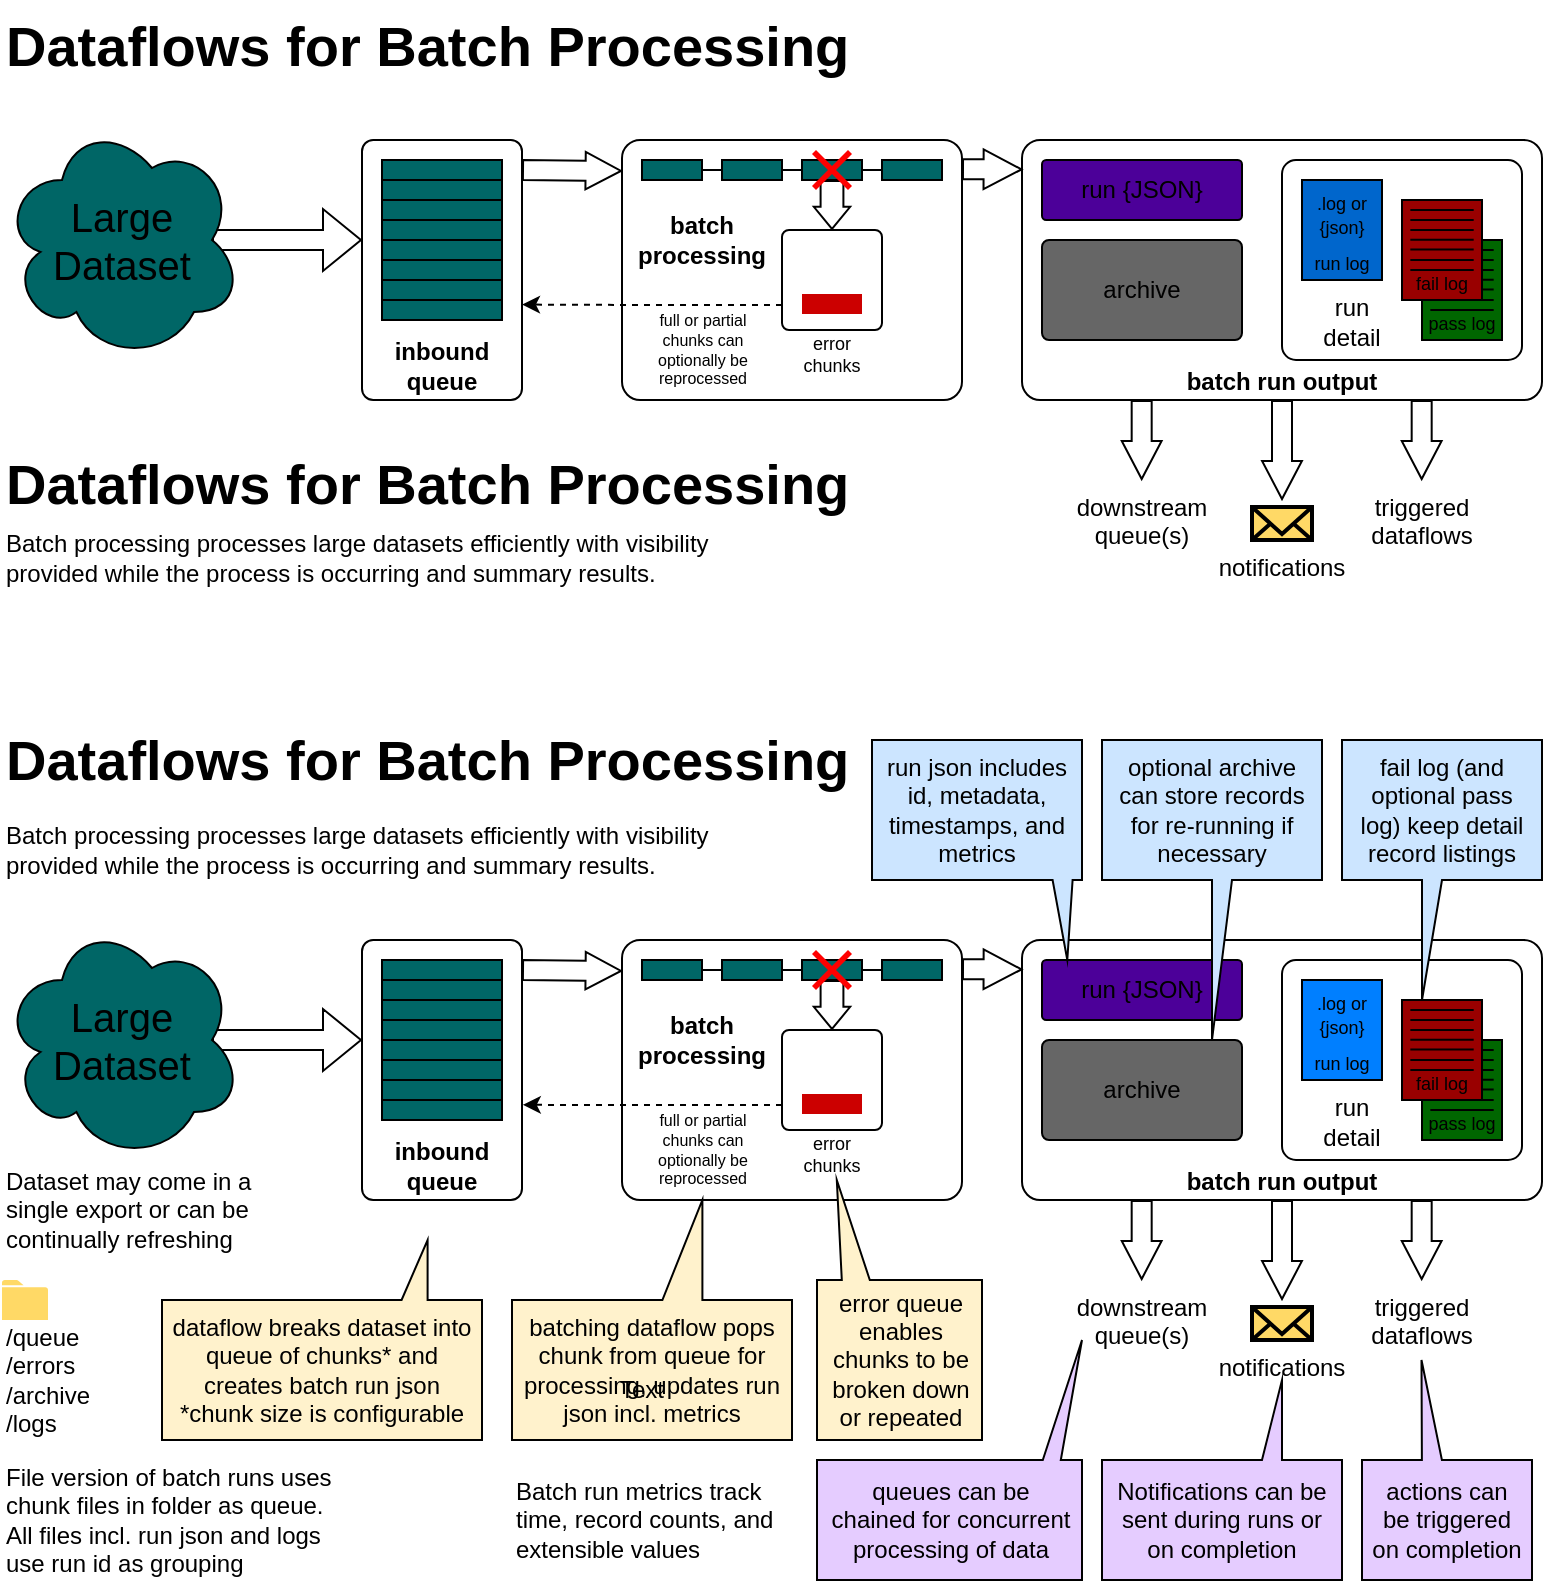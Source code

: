 <mxfile version="22.1.16" type="device">
  <diagram name="Page-1" id="2glrs9P5MShPJPgAtSDq">
    <mxGraphModel dx="1129" dy="825" grid="1" gridSize="10" guides="1" tooltips="1" connect="1" arrows="1" fold="1" page="1" pageScale="1" pageWidth="850" pageHeight="1100" math="0" shadow="0">
      <root>
        <mxCell id="0" />
        <mxCell id="1" parent="0" />
        <mxCell id="bw8B81kXwK8rEsBBZi9m-109" value="" style="group" vertex="1" connectable="0" parent="1">
          <mxGeometry x="40" y="100" width="770" height="233.5" as="geometry" />
        </mxCell>
        <mxCell id="bw8B81kXwK8rEsBBZi9m-92" value="&lt;b&gt;batch&lt;br&gt;processing&lt;/b&gt;" style="rounded=1;whiteSpace=wrap;html=1;arcSize=7;verticalAlign=middle;align=center;spacingLeft=0;spacingRight=90;spacingBottom=30;" vertex="1" parent="bw8B81kXwK8rEsBBZi9m-109">
          <mxGeometry x="310" y="10" width="170" height="130" as="geometry" />
        </mxCell>
        <mxCell id="bw8B81kXwK8rEsBBZi9m-90" value="&lt;b&gt;batch run output&lt;/b&gt;" style="rounded=1;whiteSpace=wrap;html=1;arcSize=7;verticalAlign=bottom;" vertex="1" parent="bw8B81kXwK8rEsBBZi9m-109">
          <mxGeometry x="510" y="10" width="260" height="130" as="geometry" />
        </mxCell>
        <mxCell id="bw8B81kXwK8rEsBBZi9m-4" value="" style="shape=flexArrow;endArrow=classic;html=1;rounded=0;exitX=0.875;exitY=0.5;exitDx=0;exitDy=0;exitPerimeter=0;" edge="1" parent="bw8B81kXwK8rEsBBZi9m-109" source="bw8B81kXwK8rEsBBZi9m-2">
          <mxGeometry width="50" height="50" relative="1" as="geometry">
            <mxPoint x="360" y="310" as="sourcePoint" />
            <mxPoint x="180" y="60" as="targetPoint" />
          </mxGeometry>
        </mxCell>
        <mxCell id="bw8B81kXwK8rEsBBZi9m-5" value="inbound queue" style="rounded=1;whiteSpace=wrap;html=1;arcSize=7;verticalAlign=bottom;fontStyle=1" vertex="1" parent="bw8B81kXwK8rEsBBZi9m-109">
          <mxGeometry x="180" y="10" width="80" height="130" as="geometry" />
        </mxCell>
        <mxCell id="bw8B81kXwK8rEsBBZi9m-2" value="Large&lt;br style=&quot;font-size: 20px;&quot;&gt;Dataset" style="ellipse;shape=cloud;whiteSpace=wrap;html=1;fontSize=20;fillColor=#006666;" vertex="1" parent="bw8B81kXwK8rEsBBZi9m-109">
          <mxGeometry width="120" height="120" as="geometry" />
        </mxCell>
        <mxCell id="bw8B81kXwK8rEsBBZi9m-7" value="" style="rounded=0;whiteSpace=wrap;html=1;fillColor=#006666;" vertex="1" parent="bw8B81kXwK8rEsBBZi9m-109">
          <mxGeometry x="190" y="20" width="60" height="10" as="geometry" />
        </mxCell>
        <mxCell id="bw8B81kXwK8rEsBBZi9m-8" value="" style="rounded=0;whiteSpace=wrap;html=1;fillColor=#006666;" vertex="1" parent="bw8B81kXwK8rEsBBZi9m-109">
          <mxGeometry x="190" y="30" width="60" height="10" as="geometry" />
        </mxCell>
        <mxCell id="bw8B81kXwK8rEsBBZi9m-9" value="" style="rounded=0;whiteSpace=wrap;html=1;fillColor=#006666;" vertex="1" parent="bw8B81kXwK8rEsBBZi9m-109">
          <mxGeometry x="190" y="40" width="60" height="10" as="geometry" />
        </mxCell>
        <mxCell id="bw8B81kXwK8rEsBBZi9m-10" value="" style="rounded=0;whiteSpace=wrap;html=1;fillColor=#006666;" vertex="1" parent="bw8B81kXwK8rEsBBZi9m-109">
          <mxGeometry x="190" y="50" width="60" height="10" as="geometry" />
        </mxCell>
        <mxCell id="bw8B81kXwK8rEsBBZi9m-11" value="" style="rounded=0;whiteSpace=wrap;html=1;fillColor=#006666;" vertex="1" parent="bw8B81kXwK8rEsBBZi9m-109">
          <mxGeometry x="190" y="60" width="60" height="10" as="geometry" />
        </mxCell>
        <mxCell id="bw8B81kXwK8rEsBBZi9m-12" value="" style="rounded=0;whiteSpace=wrap;html=1;fillColor=#006666;" vertex="1" parent="bw8B81kXwK8rEsBBZi9m-109">
          <mxGeometry x="190" y="70" width="60" height="10" as="geometry" />
        </mxCell>
        <mxCell id="bw8B81kXwK8rEsBBZi9m-13" value="" style="rounded=0;whiteSpace=wrap;html=1;fillColor=#006666;" vertex="1" parent="bw8B81kXwK8rEsBBZi9m-109">
          <mxGeometry x="190" y="80" width="60" height="10" as="geometry" />
        </mxCell>
        <mxCell id="bw8B81kXwK8rEsBBZi9m-14" value="" style="rounded=0;whiteSpace=wrap;html=1;fillColor=#006666;" vertex="1" parent="bw8B81kXwK8rEsBBZi9m-109">
          <mxGeometry x="190" y="90" width="60" height="10" as="geometry" />
        </mxCell>
        <mxCell id="bw8B81kXwK8rEsBBZi9m-16" value="" style="rounded=0;whiteSpace=wrap;html=1;fillColor=#006666;" vertex="1" parent="bw8B81kXwK8rEsBBZi9m-109">
          <mxGeometry x="320" y="20" width="30" height="10" as="geometry" />
        </mxCell>
        <mxCell id="bw8B81kXwK8rEsBBZi9m-20" value="" style="shape=flexArrow;endArrow=classic;html=1;rounded=0;exitX=0.875;exitY=0.5;exitDx=0;exitDy=0;exitPerimeter=0;endWidth=7.692;endSize=5.569;" edge="1" parent="bw8B81kXwK8rEsBBZi9m-109">
          <mxGeometry width="50" height="50" relative="1" as="geometry">
            <mxPoint x="260" y="25" as="sourcePoint" />
            <mxPoint x="310" y="25.5" as="targetPoint" />
          </mxGeometry>
        </mxCell>
        <mxCell id="bw8B81kXwK8rEsBBZi9m-23" value="" style="rounded=0;whiteSpace=wrap;html=1;fillColor=#006666;" vertex="1" parent="bw8B81kXwK8rEsBBZi9m-109">
          <mxGeometry x="360" y="20" width="30" height="10" as="geometry" />
        </mxCell>
        <mxCell id="bw8B81kXwK8rEsBBZi9m-24" value="" style="edgeStyle=orthogonalEdgeStyle;rounded=0;orthogonalLoop=1;jettySize=auto;html=1;endArrow=none;endFill=0;jumpSize=0;exitX=1;exitY=0.5;exitDx=0;exitDy=0;entryX=0;entryY=0.5;entryDx=0;entryDy=0;" edge="1" parent="bw8B81kXwK8rEsBBZi9m-109" source="bw8B81kXwK8rEsBBZi9m-16" target="bw8B81kXwK8rEsBBZi9m-23">
          <mxGeometry relative="1" as="geometry">
            <Array as="points">
              <mxPoint x="350" y="25" />
              <mxPoint x="350" y="25" />
            </Array>
          </mxGeometry>
        </mxCell>
        <mxCell id="bw8B81kXwK8rEsBBZi9m-25" value="" style="rounded=0;whiteSpace=wrap;html=1;fillColor=#006666;" vertex="1" parent="bw8B81kXwK8rEsBBZi9m-109">
          <mxGeometry x="400" y="20" width="30" height="10" as="geometry" />
        </mxCell>
        <mxCell id="bw8B81kXwK8rEsBBZi9m-26" value="" style="edgeStyle=orthogonalEdgeStyle;rounded=0;orthogonalLoop=1;jettySize=auto;html=1;endArrow=none;endFill=0;exitX=1;exitY=0.5;exitDx=0;exitDy=0;entryX=0;entryY=0.5;entryDx=0;entryDy=0;" edge="1" parent="bw8B81kXwK8rEsBBZi9m-109" source="bw8B81kXwK8rEsBBZi9m-23" target="bw8B81kXwK8rEsBBZi9m-25">
          <mxGeometry relative="1" as="geometry">
            <Array as="points" />
          </mxGeometry>
        </mxCell>
        <mxCell id="bw8B81kXwK8rEsBBZi9m-28" value="" style="rounded=0;whiteSpace=wrap;html=1;fillColor=#006666;" vertex="1" parent="bw8B81kXwK8rEsBBZi9m-109">
          <mxGeometry x="440" y="20" width="30" height="10" as="geometry" />
        </mxCell>
        <mxCell id="bw8B81kXwK8rEsBBZi9m-29" value="" style="edgeStyle=orthogonalEdgeStyle;rounded=0;orthogonalLoop=1;jettySize=auto;html=1;endArrow=none;endFill=0;" edge="1" parent="bw8B81kXwK8rEsBBZi9m-109" source="bw8B81kXwK8rEsBBZi9m-25" target="bw8B81kXwK8rEsBBZi9m-28">
          <mxGeometry relative="1" as="geometry">
            <Array as="points">
              <mxPoint x="410" y="30" />
              <mxPoint x="410" y="30" />
            </Array>
          </mxGeometry>
        </mxCell>
        <mxCell id="bw8B81kXwK8rEsBBZi9m-63" value="" style="edgeStyle=orthogonalEdgeStyle;rounded=0;orthogonalLoop=1;jettySize=auto;html=1;dashed=1;exitX=0;exitY=0.75;exitDx=0;exitDy=0;entryX=1;entryY=0.633;entryDx=0;entryDy=0;entryPerimeter=0;" edge="1" parent="bw8B81kXwK8rEsBBZi9m-109" source="bw8B81kXwK8rEsBBZi9m-31" target="bw8B81kXwK8rEsBBZi9m-5">
          <mxGeometry relative="1" as="geometry" />
        </mxCell>
        <mxCell id="bw8B81kXwK8rEsBBZi9m-32" value="" style="shape=flexArrow;endArrow=classic;html=1;rounded=0;exitX=0.5;exitY=1;exitDx=0;exitDy=0;entryX=0.5;entryY=0;entryDx=0;entryDy=0;width=11.411;endSize=3.36;endWidth=5.75;" edge="1" parent="bw8B81kXwK8rEsBBZi9m-109" target="bw8B81kXwK8rEsBBZi9m-31">
          <mxGeometry width="50" height="50" relative="1" as="geometry">
            <mxPoint x="415" y="30" as="sourcePoint" />
            <mxPoint x="360" y="25" as="targetPoint" />
          </mxGeometry>
        </mxCell>
        <mxCell id="bw8B81kXwK8rEsBBZi9m-30" value="" style="shape=mxgraph.mockup.markup.redX;fillColor=#ff0000;html=1;shadow=0;whiteSpace=wrap;strokeColor=none;" vertex="1" parent="bw8B81kXwK8rEsBBZi9m-109">
          <mxGeometry x="405" y="15" width="20" height="20" as="geometry" />
        </mxCell>
        <mxCell id="bw8B81kXwK8rEsBBZi9m-59" value="archive" style="rounded=1;whiteSpace=wrap;html=1;arcSize=7;fillColor=#666666;" vertex="1" parent="bw8B81kXwK8rEsBBZi9m-109">
          <mxGeometry x="520" y="60" width="100" height="50" as="geometry" />
        </mxCell>
        <mxCell id="bw8B81kXwK8rEsBBZi9m-60" value="run {JSON}" style="rounded=1;whiteSpace=wrap;html=1;arcSize=7;fillColor=#4C0099;" vertex="1" parent="bw8B81kXwK8rEsBBZi9m-109">
          <mxGeometry x="520" y="20" width="100" height="30" as="geometry" />
        </mxCell>
        <mxCell id="bw8B81kXwK8rEsBBZi9m-64" value="full or partial chunks can optionally be reprocessed" style="text;html=1;strokeColor=none;fillColor=none;align=center;verticalAlign=middle;whiteSpace=wrap;rounded=0;fontSize=8;spacingLeft=1;" vertex="1" parent="bw8B81kXwK8rEsBBZi9m-109">
          <mxGeometry x="320" y="90" width="60" height="50" as="geometry" />
        </mxCell>
        <mxCell id="bw8B81kXwK8rEsBBZi9m-66" value="downstream queue(s)" style="text;html=1;strokeColor=none;fillColor=none;align=center;verticalAlign=top;whiteSpace=wrap;rounded=0;" vertex="1" parent="bw8B81kXwK8rEsBBZi9m-109">
          <mxGeometry x="525" y="180" width="90" height="40" as="geometry" />
        </mxCell>
        <mxCell id="bw8B81kXwK8rEsBBZi9m-67" value="triggered dataflows" style="text;html=1;strokeColor=none;fillColor=none;align=center;verticalAlign=top;whiteSpace=wrap;rounded=0;" vertex="1" parent="bw8B81kXwK8rEsBBZi9m-109">
          <mxGeometry x="670" y="180" width="80" height="40" as="geometry" />
        </mxCell>
        <mxCell id="bw8B81kXwK8rEsBBZi9m-88" value="" style="group" vertex="1" connectable="0" parent="bw8B81kXwK8rEsBBZi9m-109">
          <mxGeometry x="640" y="20" width="120" height="100" as="geometry" />
        </mxCell>
        <mxCell id="bw8B81kXwK8rEsBBZi9m-70" value="" style="rounded=1;whiteSpace=wrap;html=1;arcSize=7;" vertex="1" parent="bw8B81kXwK8rEsBBZi9m-88">
          <mxGeometry width="120" height="100" as="geometry" />
        </mxCell>
        <mxCell id="bw8B81kXwK8rEsBBZi9m-58" value="" style="group;fontSize=10;" vertex="1" connectable="0" parent="bw8B81kXwK8rEsBBZi9m-88">
          <mxGeometry x="10" y="10" width="40" height="50" as="geometry" />
        </mxCell>
        <mxCell id="bw8B81kXwK8rEsBBZi9m-38" value="&lt;font style=&quot;font-size: 9px;&quot;&gt;run log&lt;/font&gt;" style="rounded=0;whiteSpace=wrap;html=1;verticalAlign=bottom;fontSize=10;fillColor=#0066CC;" vertex="1" parent="bw8B81kXwK8rEsBBZi9m-58">
          <mxGeometry width="40" height="50" as="geometry" />
        </mxCell>
        <mxCell id="bw8B81kXwK8rEsBBZi9m-57" value="&lt;font style=&quot;font-size: 9px;&quot;&gt;.log or {json}&lt;/font&gt;" style="text;html=1;strokeColor=none;fillColor=none;align=center;verticalAlign=middle;whiteSpace=wrap;rounded=0;fontSize=10;" vertex="1" parent="bw8B81kXwK8rEsBBZi9m-58">
          <mxGeometry y="4.167" width="40" height="25" as="geometry" />
        </mxCell>
        <mxCell id="bw8B81kXwK8rEsBBZi9m-71" value="run detail" style="text;html=1;strokeColor=none;fillColor=none;align=center;verticalAlign=middle;whiteSpace=wrap;rounded=0;" vertex="1" parent="bw8B81kXwK8rEsBBZi9m-88">
          <mxGeometry x="10" y="62" width="50" height="38" as="geometry" />
        </mxCell>
        <mxCell id="bw8B81kXwK8rEsBBZi9m-77" value="" style="group" vertex="1" connectable="0" parent="bw8B81kXwK8rEsBBZi9m-88">
          <mxGeometry x="70" y="40" width="40" height="50" as="geometry" />
        </mxCell>
        <mxCell id="bw8B81kXwK8rEsBBZi9m-36" value="pass log" style="rounded=0;whiteSpace=wrap;html=1;verticalAlign=bottom;fontSize=9;fillColor=#006600;" vertex="1" parent="bw8B81kXwK8rEsBBZi9m-77">
          <mxGeometry width="40" height="50" as="geometry" />
        </mxCell>
        <mxCell id="bw8B81kXwK8rEsBBZi9m-76" value="" style="group" vertex="1" connectable="0" parent="bw8B81kXwK8rEsBBZi9m-77">
          <mxGeometry x="4.17" y="5" width="31.67" height="30" as="geometry" />
        </mxCell>
        <mxCell id="bw8B81kXwK8rEsBBZi9m-39" value="" style="endArrow=none;html=1;rounded=0;" edge="1" parent="bw8B81kXwK8rEsBBZi9m-76">
          <mxGeometry width="50" height="50" relative="1" as="geometry">
            <mxPoint as="sourcePoint" />
            <mxPoint x="31.67" as="targetPoint" />
          </mxGeometry>
        </mxCell>
        <mxCell id="bw8B81kXwK8rEsBBZi9m-40" value="" style="endArrow=none;html=1;rounded=0;" edge="1" parent="bw8B81kXwK8rEsBBZi9m-76">
          <mxGeometry width="50" height="50" relative="1" as="geometry">
            <mxPoint y="5" as="sourcePoint" />
            <mxPoint x="31.67" y="5" as="targetPoint" />
          </mxGeometry>
        </mxCell>
        <mxCell id="bw8B81kXwK8rEsBBZi9m-41" value="" style="endArrow=none;html=1;rounded=0;" edge="1" parent="bw8B81kXwK8rEsBBZi9m-76">
          <mxGeometry width="50" height="50" relative="1" as="geometry">
            <mxPoint y="10" as="sourcePoint" />
            <mxPoint x="31.67" y="10" as="targetPoint" />
          </mxGeometry>
        </mxCell>
        <mxCell id="bw8B81kXwK8rEsBBZi9m-42" value="" style="endArrow=none;html=1;rounded=0;" edge="1" parent="bw8B81kXwK8rEsBBZi9m-76">
          <mxGeometry width="50" height="50" relative="1" as="geometry">
            <mxPoint y="14.85" as="sourcePoint" />
            <mxPoint x="31.67" y="14.85" as="targetPoint" />
          </mxGeometry>
        </mxCell>
        <mxCell id="bw8B81kXwK8rEsBBZi9m-43" value="" style="endArrow=none;html=1;rounded=0;" edge="1" parent="bw8B81kXwK8rEsBBZi9m-76">
          <mxGeometry width="50" height="50" relative="1" as="geometry">
            <mxPoint y="19.7" as="sourcePoint" />
            <mxPoint x="31.67" y="19.7" as="targetPoint" />
          </mxGeometry>
        </mxCell>
        <mxCell id="bw8B81kXwK8rEsBBZi9m-44" value="" style="endArrow=none;html=1;rounded=0;" edge="1" parent="bw8B81kXwK8rEsBBZi9m-76">
          <mxGeometry width="50" height="50" relative="1" as="geometry">
            <mxPoint y="25" as="sourcePoint" />
            <mxPoint x="31.67" y="25" as="targetPoint" />
          </mxGeometry>
        </mxCell>
        <mxCell id="bw8B81kXwK8rEsBBZi9m-73" value="" style="endArrow=none;html=1;rounded=0;" edge="1" parent="bw8B81kXwK8rEsBBZi9m-76">
          <mxGeometry width="50" height="50" relative="1" as="geometry">
            <mxPoint y="30" as="sourcePoint" />
            <mxPoint x="31.67" y="30" as="targetPoint" />
          </mxGeometry>
        </mxCell>
        <mxCell id="bw8B81kXwK8rEsBBZi9m-78" value="" style="group" vertex="1" connectable="0" parent="bw8B81kXwK8rEsBBZi9m-88">
          <mxGeometry x="60" y="20" width="40" height="50" as="geometry" />
        </mxCell>
        <mxCell id="bw8B81kXwK8rEsBBZi9m-79" value="fail log" style="rounded=0;whiteSpace=wrap;html=1;verticalAlign=bottom;fontSize=9;fillColor=#990000;" vertex="1" parent="bw8B81kXwK8rEsBBZi9m-78">
          <mxGeometry width="40" height="50" as="geometry" />
        </mxCell>
        <mxCell id="bw8B81kXwK8rEsBBZi9m-80" value="" style="group" vertex="1" connectable="0" parent="bw8B81kXwK8rEsBBZi9m-78">
          <mxGeometry x="4.17" y="5" width="31.67" height="30" as="geometry" />
        </mxCell>
        <mxCell id="bw8B81kXwK8rEsBBZi9m-81" value="" style="endArrow=none;html=1;rounded=0;" edge="1" parent="bw8B81kXwK8rEsBBZi9m-80">
          <mxGeometry width="50" height="50" relative="1" as="geometry">
            <mxPoint as="sourcePoint" />
            <mxPoint x="31.67" as="targetPoint" />
          </mxGeometry>
        </mxCell>
        <mxCell id="bw8B81kXwK8rEsBBZi9m-82" value="" style="endArrow=none;html=1;rounded=0;" edge="1" parent="bw8B81kXwK8rEsBBZi9m-80">
          <mxGeometry width="50" height="50" relative="1" as="geometry">
            <mxPoint y="5" as="sourcePoint" />
            <mxPoint x="31.67" y="5" as="targetPoint" />
          </mxGeometry>
        </mxCell>
        <mxCell id="bw8B81kXwK8rEsBBZi9m-83" value="" style="endArrow=none;html=1;rounded=0;" edge="1" parent="bw8B81kXwK8rEsBBZi9m-80">
          <mxGeometry width="50" height="50" relative="1" as="geometry">
            <mxPoint y="10" as="sourcePoint" />
            <mxPoint x="31.67" y="10" as="targetPoint" />
          </mxGeometry>
        </mxCell>
        <mxCell id="bw8B81kXwK8rEsBBZi9m-84" value="" style="endArrow=none;html=1;rounded=0;" edge="1" parent="bw8B81kXwK8rEsBBZi9m-80">
          <mxGeometry width="50" height="50" relative="1" as="geometry">
            <mxPoint y="14.85" as="sourcePoint" />
            <mxPoint x="31.67" y="14.85" as="targetPoint" />
          </mxGeometry>
        </mxCell>
        <mxCell id="bw8B81kXwK8rEsBBZi9m-85" value="" style="endArrow=none;html=1;rounded=0;" edge="1" parent="bw8B81kXwK8rEsBBZi9m-80">
          <mxGeometry width="50" height="50" relative="1" as="geometry">
            <mxPoint y="19.7" as="sourcePoint" />
            <mxPoint x="31.67" y="19.7" as="targetPoint" />
          </mxGeometry>
        </mxCell>
        <mxCell id="bw8B81kXwK8rEsBBZi9m-86" value="" style="endArrow=none;html=1;rounded=0;" edge="1" parent="bw8B81kXwK8rEsBBZi9m-80">
          <mxGeometry width="50" height="50" relative="1" as="geometry">
            <mxPoint y="25" as="sourcePoint" />
            <mxPoint x="31.67" y="25" as="targetPoint" />
          </mxGeometry>
        </mxCell>
        <mxCell id="bw8B81kXwK8rEsBBZi9m-87" value="" style="endArrow=none;html=1;rounded=0;" edge="1" parent="bw8B81kXwK8rEsBBZi9m-80">
          <mxGeometry width="50" height="50" relative="1" as="geometry">
            <mxPoint y="30" as="sourcePoint" />
            <mxPoint x="31.67" y="30" as="targetPoint" />
          </mxGeometry>
        </mxCell>
        <mxCell id="bw8B81kXwK8rEsBBZi9m-89" value="" style="html=1;verticalLabelPosition=bottom;align=center;labelBackgroundColor=#ffffff;verticalAlign=top;strokeWidth=2;strokeColor=#000000;shadow=0;dashed=0;shape=mxgraph.ios7.icons.mail;fillColor=#FFD966;" vertex="1" parent="bw8B81kXwK8rEsBBZi9m-109">
          <mxGeometry x="625" y="193.5" width="30" height="16.5" as="geometry" />
        </mxCell>
        <mxCell id="bw8B81kXwK8rEsBBZi9m-91" value="" style="shape=flexArrow;endArrow=classic;html=1;rounded=0;exitX=0.875;exitY=0.5;exitDx=0;exitDy=0;exitPerimeter=0;entryX=0.001;entryY=0.113;entryDx=0;entryDy=0;entryPerimeter=0;endWidth=8.911;endSize=5.988;" edge="1" parent="bw8B81kXwK8rEsBBZi9m-109" target="bw8B81kXwK8rEsBBZi9m-90">
          <mxGeometry width="50" height="50" relative="1" as="geometry">
            <mxPoint x="480" y="24.58" as="sourcePoint" />
            <mxPoint x="530" y="25.08" as="targetPoint" />
          </mxGeometry>
        </mxCell>
        <mxCell id="bw8B81kXwK8rEsBBZi9m-93" value="" style="shape=flexArrow;endArrow=classic;html=1;rounded=0;exitX=0.25;exitY=1;exitDx=0;exitDy=0;endWidth=8.911;endSize=5.988;" edge="1" parent="bw8B81kXwK8rEsBBZi9m-109">
          <mxGeometry width="50" height="50" relative="1" as="geometry">
            <mxPoint x="569.84" y="140" as="sourcePoint" />
            <mxPoint x="569.84" y="180" as="targetPoint" />
          </mxGeometry>
        </mxCell>
        <mxCell id="bw8B81kXwK8rEsBBZi9m-96" value="" style="shape=flexArrow;endArrow=classic;html=1;rounded=0;endWidth=8.911;endSize=5.988;exitX=0.5;exitY=1;exitDx=0;exitDy=0;" edge="1" parent="bw8B81kXwK8rEsBBZi9m-109" source="bw8B81kXwK8rEsBBZi9m-90">
          <mxGeometry width="50" height="50" relative="1" as="geometry">
            <mxPoint x="640" y="150" as="sourcePoint" />
            <mxPoint x="640" y="190" as="targetPoint" />
          </mxGeometry>
        </mxCell>
        <mxCell id="bw8B81kXwK8rEsBBZi9m-97" value="" style="shape=flexArrow;endArrow=classic;html=1;rounded=0;endWidth=8.911;endSize=5.988;" edge="1" parent="bw8B81kXwK8rEsBBZi9m-109">
          <mxGeometry width="50" height="50" relative="1" as="geometry">
            <mxPoint x="709.84" y="140" as="sourcePoint" />
            <mxPoint x="709.84" y="180" as="targetPoint" />
          </mxGeometry>
        </mxCell>
        <mxCell id="bw8B81kXwK8rEsBBZi9m-98" value="notifications" style="text;html=1;strokeColor=none;fillColor=none;align=center;verticalAlign=top;whiteSpace=wrap;rounded=0;" vertex="1" parent="bw8B81kXwK8rEsBBZi9m-109">
          <mxGeometry x="600" y="210" width="80" height="23.5" as="geometry" />
        </mxCell>
        <mxCell id="bw8B81kXwK8rEsBBZi9m-108" value="" style="group" vertex="1" connectable="0" parent="bw8B81kXwK8rEsBBZi9m-109">
          <mxGeometry x="390" y="55" width="50" height="85" as="geometry" />
        </mxCell>
        <mxCell id="bw8B81kXwK8rEsBBZi9m-31" value="" style="rounded=1;whiteSpace=wrap;html=1;arcSize=7;" vertex="1" parent="bw8B81kXwK8rEsBBZi9m-108">
          <mxGeometry width="50" height="50" as="geometry" />
        </mxCell>
        <mxCell id="bw8B81kXwK8rEsBBZi9m-33" value="" style="rounded=0;whiteSpace=wrap;html=1;fillStyle=solid;fillColor=#CC0000;strokeColor=none;" vertex="1" parent="bw8B81kXwK8rEsBBZi9m-108">
          <mxGeometry x="10" y="32" width="30" height="10" as="geometry" />
        </mxCell>
        <mxCell id="bw8B81kXwK8rEsBBZi9m-65" value="error&lt;br style=&quot;font-size: 9px;&quot;&gt;chunks" style="text;html=1;strokeColor=none;fillColor=none;align=center;verticalAlign=top;whiteSpace=wrap;rounded=0;fontSize=9;" vertex="1" parent="bw8B81kXwK8rEsBBZi9m-108">
          <mxGeometry y="45" width="50" height="40" as="geometry" />
        </mxCell>
        <mxCell id="bw8B81kXwK8rEsBBZi9m-1" value="Dataflows for Batch Processing" style="text;html=1;strokeColor=none;fillColor=none;align=left;verticalAlign=middle;whiteSpace=wrap;rounded=0;fontSize=28;fontStyle=1" vertex="1" parent="bw8B81kXwK8rEsBBZi9m-109">
          <mxGeometry y="153.5" width="440" height="56.5" as="geometry" />
        </mxCell>
        <mxCell id="bw8B81kXwK8rEsBBZi9m-99" value="Batch processing processes large datasets efficiently with visibility provided while the process is occurring and summary results." style="text;html=1;strokeColor=none;fillColor=none;align=left;verticalAlign=middle;whiteSpace=wrap;rounded=0;" vertex="1" parent="bw8B81kXwK8rEsBBZi9m-109">
          <mxGeometry y="203.5" width="380" height="30" as="geometry" />
        </mxCell>
        <mxCell id="bw8B81kXwK8rEsBBZi9m-192" value="" style="group" vertex="1" connectable="0" parent="1">
          <mxGeometry x="40" y="400" width="770" height="430" as="geometry" />
        </mxCell>
        <mxCell id="bw8B81kXwK8rEsBBZi9m-110" value="" style="group" vertex="1" connectable="0" parent="bw8B81kXwK8rEsBBZi9m-192">
          <mxGeometry y="100" width="770" height="233.5" as="geometry" />
        </mxCell>
        <mxCell id="bw8B81kXwK8rEsBBZi9m-111" value="&lt;b&gt;batch&lt;br&gt;processing&lt;/b&gt;" style="rounded=1;whiteSpace=wrap;html=1;arcSize=7;verticalAlign=middle;align=center;spacingLeft=0;spacingRight=90;spacingBottom=30;" vertex="1" parent="bw8B81kXwK8rEsBBZi9m-110">
          <mxGeometry x="310" y="10" width="170" height="130" as="geometry" />
        </mxCell>
        <mxCell id="bw8B81kXwK8rEsBBZi9m-112" value="&lt;b&gt;batch run output&lt;/b&gt;" style="rounded=1;whiteSpace=wrap;html=1;arcSize=7;verticalAlign=bottom;" vertex="1" parent="bw8B81kXwK8rEsBBZi9m-110">
          <mxGeometry x="510" y="10" width="260" height="130" as="geometry" />
        </mxCell>
        <mxCell id="bw8B81kXwK8rEsBBZi9m-113" value="" style="shape=flexArrow;endArrow=classic;html=1;rounded=0;exitX=0.875;exitY=0.5;exitDx=0;exitDy=0;exitPerimeter=0;" edge="1" parent="bw8B81kXwK8rEsBBZi9m-110" source="bw8B81kXwK8rEsBBZi9m-115">
          <mxGeometry width="50" height="50" relative="1" as="geometry">
            <mxPoint x="360" y="310" as="sourcePoint" />
            <mxPoint x="180" y="60" as="targetPoint" />
          </mxGeometry>
        </mxCell>
        <mxCell id="bw8B81kXwK8rEsBBZi9m-114" value="inbound queue" style="rounded=1;whiteSpace=wrap;html=1;arcSize=7;fontStyle=1;verticalAlign=bottom;" vertex="1" parent="bw8B81kXwK8rEsBBZi9m-110">
          <mxGeometry x="180" y="10" width="80" height="130" as="geometry" />
        </mxCell>
        <mxCell id="bw8B81kXwK8rEsBBZi9m-115" value="Large&lt;br style=&quot;font-size: 20px;&quot;&gt;Dataset" style="ellipse;shape=cloud;whiteSpace=wrap;html=1;fontSize=20;fillColor=#006666;" vertex="1" parent="bw8B81kXwK8rEsBBZi9m-110">
          <mxGeometry width="120" height="120" as="geometry" />
        </mxCell>
        <mxCell id="bw8B81kXwK8rEsBBZi9m-116" value="" style="rounded=0;whiteSpace=wrap;html=1;fillColor=#006666;" vertex="1" parent="bw8B81kXwK8rEsBBZi9m-110">
          <mxGeometry x="190" y="20" width="60" height="10" as="geometry" />
        </mxCell>
        <mxCell id="bw8B81kXwK8rEsBBZi9m-117" value="" style="rounded=0;whiteSpace=wrap;html=1;fillColor=#006666;" vertex="1" parent="bw8B81kXwK8rEsBBZi9m-110">
          <mxGeometry x="190" y="30" width="60" height="10" as="geometry" />
        </mxCell>
        <mxCell id="bw8B81kXwK8rEsBBZi9m-118" value="" style="rounded=0;whiteSpace=wrap;html=1;fillColor=#006666;" vertex="1" parent="bw8B81kXwK8rEsBBZi9m-110">
          <mxGeometry x="190" y="40" width="60" height="10" as="geometry" />
        </mxCell>
        <mxCell id="bw8B81kXwK8rEsBBZi9m-119" value="" style="rounded=0;whiteSpace=wrap;html=1;fillColor=#006666;" vertex="1" parent="bw8B81kXwK8rEsBBZi9m-110">
          <mxGeometry x="190" y="50" width="60" height="10" as="geometry" />
        </mxCell>
        <mxCell id="bw8B81kXwK8rEsBBZi9m-120" value="" style="rounded=0;whiteSpace=wrap;html=1;fillColor=#006666;" vertex="1" parent="bw8B81kXwK8rEsBBZi9m-110">
          <mxGeometry x="190" y="60" width="60" height="10" as="geometry" />
        </mxCell>
        <mxCell id="bw8B81kXwK8rEsBBZi9m-121" value="" style="rounded=0;whiteSpace=wrap;html=1;fillColor=#006666;" vertex="1" parent="bw8B81kXwK8rEsBBZi9m-110">
          <mxGeometry x="190" y="70" width="60" height="10" as="geometry" />
        </mxCell>
        <mxCell id="bw8B81kXwK8rEsBBZi9m-122" value="" style="rounded=0;whiteSpace=wrap;html=1;fillColor=#006666;" vertex="1" parent="bw8B81kXwK8rEsBBZi9m-110">
          <mxGeometry x="190" y="80" width="60" height="10" as="geometry" />
        </mxCell>
        <mxCell id="bw8B81kXwK8rEsBBZi9m-123" value="" style="rounded=0;whiteSpace=wrap;html=1;fillColor=#006666;" vertex="1" parent="bw8B81kXwK8rEsBBZi9m-110">
          <mxGeometry x="190" y="90" width="60" height="10" as="geometry" />
        </mxCell>
        <mxCell id="bw8B81kXwK8rEsBBZi9m-125" value="" style="rounded=0;whiteSpace=wrap;html=1;fillColor=#006666;" vertex="1" parent="bw8B81kXwK8rEsBBZi9m-110">
          <mxGeometry x="320" y="20" width="30" height="10" as="geometry" />
        </mxCell>
        <mxCell id="bw8B81kXwK8rEsBBZi9m-126" value="" style="shape=flexArrow;endArrow=classic;html=1;rounded=0;exitX=0.875;exitY=0.5;exitDx=0;exitDy=0;exitPerimeter=0;endWidth=7.692;endSize=5.569;" edge="1" parent="bw8B81kXwK8rEsBBZi9m-110">
          <mxGeometry width="50" height="50" relative="1" as="geometry">
            <mxPoint x="260" y="25" as="sourcePoint" />
            <mxPoint x="310" y="25.5" as="targetPoint" />
          </mxGeometry>
        </mxCell>
        <mxCell id="bw8B81kXwK8rEsBBZi9m-127" value="" style="rounded=0;whiteSpace=wrap;html=1;fillColor=#006666;" vertex="1" parent="bw8B81kXwK8rEsBBZi9m-110">
          <mxGeometry x="360" y="20" width="30" height="10" as="geometry" />
        </mxCell>
        <mxCell id="bw8B81kXwK8rEsBBZi9m-128" value="" style="edgeStyle=orthogonalEdgeStyle;rounded=0;orthogonalLoop=1;jettySize=auto;html=1;endArrow=none;endFill=0;jumpSize=0;exitX=1;exitY=0.5;exitDx=0;exitDy=0;entryX=0;entryY=0.5;entryDx=0;entryDy=0;" edge="1" parent="bw8B81kXwK8rEsBBZi9m-110" source="bw8B81kXwK8rEsBBZi9m-125" target="bw8B81kXwK8rEsBBZi9m-127">
          <mxGeometry relative="1" as="geometry">
            <Array as="points">
              <mxPoint x="350" y="25" />
              <mxPoint x="350" y="25" />
            </Array>
          </mxGeometry>
        </mxCell>
        <mxCell id="bw8B81kXwK8rEsBBZi9m-129" value="" style="rounded=0;whiteSpace=wrap;html=1;fillColor=#006666;" vertex="1" parent="bw8B81kXwK8rEsBBZi9m-110">
          <mxGeometry x="400" y="20" width="30" height="10" as="geometry" />
        </mxCell>
        <mxCell id="bw8B81kXwK8rEsBBZi9m-130" value="" style="edgeStyle=orthogonalEdgeStyle;rounded=0;orthogonalLoop=1;jettySize=auto;html=1;endArrow=none;endFill=0;exitX=1;exitY=0.5;exitDx=0;exitDy=0;entryX=0;entryY=0.5;entryDx=0;entryDy=0;" edge="1" parent="bw8B81kXwK8rEsBBZi9m-110" source="bw8B81kXwK8rEsBBZi9m-127" target="bw8B81kXwK8rEsBBZi9m-129">
          <mxGeometry relative="1" as="geometry">
            <Array as="points" />
          </mxGeometry>
        </mxCell>
        <mxCell id="bw8B81kXwK8rEsBBZi9m-131" value="" style="rounded=0;whiteSpace=wrap;html=1;fillColor=#006666;" vertex="1" parent="bw8B81kXwK8rEsBBZi9m-110">
          <mxGeometry x="440" y="20" width="30" height="10" as="geometry" />
        </mxCell>
        <mxCell id="bw8B81kXwK8rEsBBZi9m-132" value="" style="edgeStyle=orthogonalEdgeStyle;rounded=0;orthogonalLoop=1;jettySize=auto;html=1;endArrow=none;endFill=0;" edge="1" parent="bw8B81kXwK8rEsBBZi9m-110" source="bw8B81kXwK8rEsBBZi9m-129" target="bw8B81kXwK8rEsBBZi9m-131">
          <mxGeometry relative="1" as="geometry">
            <Array as="points">
              <mxPoint x="410" y="30" />
              <mxPoint x="410" y="30" />
            </Array>
          </mxGeometry>
        </mxCell>
        <mxCell id="bw8B81kXwK8rEsBBZi9m-133" value="" style="edgeStyle=orthogonalEdgeStyle;rounded=0;orthogonalLoop=1;jettySize=auto;html=1;dashed=1;exitX=0;exitY=0.75;exitDx=0;exitDy=0;entryX=1.005;entryY=0.634;entryDx=0;entryDy=0;entryPerimeter=0;" edge="1" parent="bw8B81kXwK8rEsBBZi9m-110" source="bw8B81kXwK8rEsBBZi9m-175" target="bw8B81kXwK8rEsBBZi9m-114">
          <mxGeometry relative="1" as="geometry" />
        </mxCell>
        <mxCell id="bw8B81kXwK8rEsBBZi9m-134" value="" style="shape=flexArrow;endArrow=classic;html=1;rounded=0;exitX=0.5;exitY=1;exitDx=0;exitDy=0;entryX=0.5;entryY=0;entryDx=0;entryDy=0;width=11.411;endSize=3.36;endWidth=5.75;" edge="1" parent="bw8B81kXwK8rEsBBZi9m-110" target="bw8B81kXwK8rEsBBZi9m-175">
          <mxGeometry width="50" height="50" relative="1" as="geometry">
            <mxPoint x="415" y="30" as="sourcePoint" />
            <mxPoint x="360" y="25" as="targetPoint" />
          </mxGeometry>
        </mxCell>
        <mxCell id="bw8B81kXwK8rEsBBZi9m-135" value="" style="shape=mxgraph.mockup.markup.redX;fillColor=#ff0000;html=1;shadow=0;whiteSpace=wrap;strokeColor=none;" vertex="1" parent="bw8B81kXwK8rEsBBZi9m-110">
          <mxGeometry x="405" y="15" width="20" height="20" as="geometry" />
        </mxCell>
        <mxCell id="bw8B81kXwK8rEsBBZi9m-136" value="archive" style="rounded=1;whiteSpace=wrap;html=1;arcSize=7;fillColor=#666666;" vertex="1" parent="bw8B81kXwK8rEsBBZi9m-110">
          <mxGeometry x="520" y="60" width="100" height="50" as="geometry" />
        </mxCell>
        <mxCell id="bw8B81kXwK8rEsBBZi9m-137" value="run {JSON}" style="rounded=1;whiteSpace=wrap;html=1;arcSize=7;fillColor=#4C0099;" vertex="1" parent="bw8B81kXwK8rEsBBZi9m-110">
          <mxGeometry x="520" y="20" width="100" height="30" as="geometry" />
        </mxCell>
        <mxCell id="bw8B81kXwK8rEsBBZi9m-139" value="full or partial chunks can optionally be reprocessed" style="text;html=1;strokeColor=none;fillColor=none;align=center;verticalAlign=middle;whiteSpace=wrap;rounded=0;fontSize=8;spacingLeft=1;" vertex="1" parent="bw8B81kXwK8rEsBBZi9m-110">
          <mxGeometry x="320" y="90" width="60" height="50" as="geometry" />
        </mxCell>
        <mxCell id="bw8B81kXwK8rEsBBZi9m-140" value="downstream queue(s)" style="text;html=1;strokeColor=none;fillColor=none;align=center;verticalAlign=top;whiteSpace=wrap;rounded=0;" vertex="1" parent="bw8B81kXwK8rEsBBZi9m-110">
          <mxGeometry x="525" y="180" width="90" height="40" as="geometry" />
        </mxCell>
        <mxCell id="bw8B81kXwK8rEsBBZi9m-141" value="triggered dataflows" style="text;html=1;strokeColor=none;fillColor=none;align=center;verticalAlign=top;whiteSpace=wrap;rounded=0;" vertex="1" parent="bw8B81kXwK8rEsBBZi9m-110">
          <mxGeometry x="670" y="180" width="80" height="40" as="geometry" />
        </mxCell>
        <mxCell id="bw8B81kXwK8rEsBBZi9m-142" value="" style="group" vertex="1" connectable="0" parent="bw8B81kXwK8rEsBBZi9m-110">
          <mxGeometry x="640" y="20" width="120" height="100" as="geometry" />
        </mxCell>
        <mxCell id="bw8B81kXwK8rEsBBZi9m-143" value="" style="rounded=1;whiteSpace=wrap;html=1;arcSize=7;" vertex="1" parent="bw8B81kXwK8rEsBBZi9m-142">
          <mxGeometry width="120" height="100" as="geometry" />
        </mxCell>
        <mxCell id="bw8B81kXwK8rEsBBZi9m-144" value="" style="group;fontSize=10;fillColor=#007FFF;" vertex="1" connectable="0" parent="bw8B81kXwK8rEsBBZi9m-142">
          <mxGeometry x="10" y="10" width="40" height="50" as="geometry" />
        </mxCell>
        <mxCell id="bw8B81kXwK8rEsBBZi9m-145" value="&lt;font style=&quot;font-size: 9px;&quot;&gt;run log&lt;/font&gt;" style="rounded=0;whiteSpace=wrap;html=1;verticalAlign=bottom;fontSize=10;fillColor=#007FFF;" vertex="1" parent="bw8B81kXwK8rEsBBZi9m-144">
          <mxGeometry width="40" height="50" as="geometry" />
        </mxCell>
        <mxCell id="bw8B81kXwK8rEsBBZi9m-146" value="&lt;font style=&quot;font-size: 9px;&quot;&gt;.log or {json}&lt;/font&gt;" style="text;html=1;strokeColor=none;fillColor=none;align=center;verticalAlign=middle;whiteSpace=wrap;rounded=0;fontSize=10;" vertex="1" parent="bw8B81kXwK8rEsBBZi9m-144">
          <mxGeometry y="4.167" width="40" height="25" as="geometry" />
        </mxCell>
        <mxCell id="bw8B81kXwK8rEsBBZi9m-147" value="run detail" style="text;html=1;strokeColor=none;fillColor=none;align=center;verticalAlign=middle;whiteSpace=wrap;rounded=0;" vertex="1" parent="bw8B81kXwK8rEsBBZi9m-142">
          <mxGeometry x="10" y="62" width="50" height="38" as="geometry" />
        </mxCell>
        <mxCell id="bw8B81kXwK8rEsBBZi9m-148" value="" style="group" vertex="1" connectable="0" parent="bw8B81kXwK8rEsBBZi9m-142">
          <mxGeometry x="70" y="40" width="40" height="50" as="geometry" />
        </mxCell>
        <mxCell id="bw8B81kXwK8rEsBBZi9m-149" value="pass log" style="rounded=0;whiteSpace=wrap;html=1;verticalAlign=bottom;fontSize=9;fillColor=#006600;" vertex="1" parent="bw8B81kXwK8rEsBBZi9m-148">
          <mxGeometry width="40" height="50" as="geometry" />
        </mxCell>
        <mxCell id="bw8B81kXwK8rEsBBZi9m-150" value="" style="group" vertex="1" connectable="0" parent="bw8B81kXwK8rEsBBZi9m-148">
          <mxGeometry x="4.17" y="5" width="31.67" height="30" as="geometry" />
        </mxCell>
        <mxCell id="bw8B81kXwK8rEsBBZi9m-151" value="" style="endArrow=none;html=1;rounded=0;" edge="1" parent="bw8B81kXwK8rEsBBZi9m-150">
          <mxGeometry width="50" height="50" relative="1" as="geometry">
            <mxPoint as="sourcePoint" />
            <mxPoint x="31.67" as="targetPoint" />
          </mxGeometry>
        </mxCell>
        <mxCell id="bw8B81kXwK8rEsBBZi9m-152" value="" style="endArrow=none;html=1;rounded=0;" edge="1" parent="bw8B81kXwK8rEsBBZi9m-150">
          <mxGeometry width="50" height="50" relative="1" as="geometry">
            <mxPoint y="5" as="sourcePoint" />
            <mxPoint x="31.67" y="5" as="targetPoint" />
          </mxGeometry>
        </mxCell>
        <mxCell id="bw8B81kXwK8rEsBBZi9m-153" value="" style="endArrow=none;html=1;rounded=0;" edge="1" parent="bw8B81kXwK8rEsBBZi9m-150">
          <mxGeometry width="50" height="50" relative="1" as="geometry">
            <mxPoint y="10" as="sourcePoint" />
            <mxPoint x="31.67" y="10" as="targetPoint" />
          </mxGeometry>
        </mxCell>
        <mxCell id="bw8B81kXwK8rEsBBZi9m-154" value="" style="endArrow=none;html=1;rounded=0;" edge="1" parent="bw8B81kXwK8rEsBBZi9m-150">
          <mxGeometry width="50" height="50" relative="1" as="geometry">
            <mxPoint y="14.85" as="sourcePoint" />
            <mxPoint x="31.67" y="14.85" as="targetPoint" />
          </mxGeometry>
        </mxCell>
        <mxCell id="bw8B81kXwK8rEsBBZi9m-155" value="" style="endArrow=none;html=1;rounded=0;" edge="1" parent="bw8B81kXwK8rEsBBZi9m-150">
          <mxGeometry width="50" height="50" relative="1" as="geometry">
            <mxPoint y="19.7" as="sourcePoint" />
            <mxPoint x="31.67" y="19.7" as="targetPoint" />
          </mxGeometry>
        </mxCell>
        <mxCell id="bw8B81kXwK8rEsBBZi9m-156" value="" style="endArrow=none;html=1;rounded=0;" edge="1" parent="bw8B81kXwK8rEsBBZi9m-150">
          <mxGeometry width="50" height="50" relative="1" as="geometry">
            <mxPoint y="25" as="sourcePoint" />
            <mxPoint x="31.67" y="25" as="targetPoint" />
          </mxGeometry>
        </mxCell>
        <mxCell id="bw8B81kXwK8rEsBBZi9m-157" value="" style="endArrow=none;html=1;rounded=0;" edge="1" parent="bw8B81kXwK8rEsBBZi9m-150">
          <mxGeometry width="50" height="50" relative="1" as="geometry">
            <mxPoint y="30" as="sourcePoint" />
            <mxPoint x="31.67" y="30" as="targetPoint" />
          </mxGeometry>
        </mxCell>
        <mxCell id="bw8B81kXwK8rEsBBZi9m-158" value="" style="group" vertex="1" connectable="0" parent="bw8B81kXwK8rEsBBZi9m-142">
          <mxGeometry x="60" y="20" width="40" height="50" as="geometry" />
        </mxCell>
        <mxCell id="bw8B81kXwK8rEsBBZi9m-159" value="fail log" style="rounded=0;whiteSpace=wrap;html=1;verticalAlign=bottom;fontSize=9;fillColor=#990000;" vertex="1" parent="bw8B81kXwK8rEsBBZi9m-158">
          <mxGeometry width="40" height="50" as="geometry" />
        </mxCell>
        <mxCell id="bw8B81kXwK8rEsBBZi9m-160" value="" style="group" vertex="1" connectable="0" parent="bw8B81kXwK8rEsBBZi9m-158">
          <mxGeometry x="4.17" y="5" width="31.67" height="30" as="geometry" />
        </mxCell>
        <mxCell id="bw8B81kXwK8rEsBBZi9m-161" value="" style="endArrow=none;html=1;rounded=0;" edge="1" parent="bw8B81kXwK8rEsBBZi9m-160">
          <mxGeometry width="50" height="50" relative="1" as="geometry">
            <mxPoint as="sourcePoint" />
            <mxPoint x="31.67" as="targetPoint" />
          </mxGeometry>
        </mxCell>
        <mxCell id="bw8B81kXwK8rEsBBZi9m-162" value="" style="endArrow=none;html=1;rounded=0;" edge="1" parent="bw8B81kXwK8rEsBBZi9m-160">
          <mxGeometry width="50" height="50" relative="1" as="geometry">
            <mxPoint y="5" as="sourcePoint" />
            <mxPoint x="31.67" y="5" as="targetPoint" />
          </mxGeometry>
        </mxCell>
        <mxCell id="bw8B81kXwK8rEsBBZi9m-163" value="" style="endArrow=none;html=1;rounded=0;" edge="1" parent="bw8B81kXwK8rEsBBZi9m-160">
          <mxGeometry width="50" height="50" relative="1" as="geometry">
            <mxPoint y="10" as="sourcePoint" />
            <mxPoint x="31.67" y="10" as="targetPoint" />
          </mxGeometry>
        </mxCell>
        <mxCell id="bw8B81kXwK8rEsBBZi9m-164" value="" style="endArrow=none;html=1;rounded=0;" edge="1" parent="bw8B81kXwK8rEsBBZi9m-160">
          <mxGeometry width="50" height="50" relative="1" as="geometry">
            <mxPoint y="14.85" as="sourcePoint" />
            <mxPoint x="31.67" y="14.85" as="targetPoint" />
          </mxGeometry>
        </mxCell>
        <mxCell id="bw8B81kXwK8rEsBBZi9m-165" value="" style="endArrow=none;html=1;rounded=0;" edge="1" parent="bw8B81kXwK8rEsBBZi9m-160">
          <mxGeometry width="50" height="50" relative="1" as="geometry">
            <mxPoint y="19.7" as="sourcePoint" />
            <mxPoint x="31.67" y="19.7" as="targetPoint" />
          </mxGeometry>
        </mxCell>
        <mxCell id="bw8B81kXwK8rEsBBZi9m-166" value="" style="endArrow=none;html=1;rounded=0;" edge="1" parent="bw8B81kXwK8rEsBBZi9m-160">
          <mxGeometry width="50" height="50" relative="1" as="geometry">
            <mxPoint y="25" as="sourcePoint" />
            <mxPoint x="31.67" y="25" as="targetPoint" />
          </mxGeometry>
        </mxCell>
        <mxCell id="bw8B81kXwK8rEsBBZi9m-167" value="" style="endArrow=none;html=1;rounded=0;" edge="1" parent="bw8B81kXwK8rEsBBZi9m-160">
          <mxGeometry width="50" height="50" relative="1" as="geometry">
            <mxPoint y="30" as="sourcePoint" />
            <mxPoint x="31.67" y="30" as="targetPoint" />
          </mxGeometry>
        </mxCell>
        <mxCell id="bw8B81kXwK8rEsBBZi9m-168" value="" style="html=1;verticalLabelPosition=bottom;align=center;labelBackgroundColor=#ffffff;verticalAlign=top;strokeWidth=2;strokeColor=#000000;shadow=0;dashed=0;shape=mxgraph.ios7.icons.mail;fillColor=#FFD966;" vertex="1" parent="bw8B81kXwK8rEsBBZi9m-110">
          <mxGeometry x="625" y="193.5" width="30" height="16.5" as="geometry" />
        </mxCell>
        <mxCell id="bw8B81kXwK8rEsBBZi9m-169" value="" style="shape=flexArrow;endArrow=classic;html=1;rounded=0;exitX=0.875;exitY=0.5;exitDx=0;exitDy=0;exitPerimeter=0;entryX=0.001;entryY=0.113;entryDx=0;entryDy=0;entryPerimeter=0;endWidth=8.911;endSize=5.988;" edge="1" parent="bw8B81kXwK8rEsBBZi9m-110" target="bw8B81kXwK8rEsBBZi9m-112">
          <mxGeometry width="50" height="50" relative="1" as="geometry">
            <mxPoint x="480" y="24.58" as="sourcePoint" />
            <mxPoint x="530" y="25.08" as="targetPoint" />
          </mxGeometry>
        </mxCell>
        <mxCell id="bw8B81kXwK8rEsBBZi9m-170" value="" style="shape=flexArrow;endArrow=classic;html=1;rounded=0;exitX=0.25;exitY=1;exitDx=0;exitDy=0;endWidth=8.911;endSize=5.988;" edge="1" parent="bw8B81kXwK8rEsBBZi9m-110">
          <mxGeometry width="50" height="50" relative="1" as="geometry">
            <mxPoint x="569.84" y="140" as="sourcePoint" />
            <mxPoint x="569.84" y="180" as="targetPoint" />
          </mxGeometry>
        </mxCell>
        <mxCell id="bw8B81kXwK8rEsBBZi9m-171" value="" style="shape=flexArrow;endArrow=classic;html=1;rounded=0;endWidth=8.911;endSize=5.988;exitX=0.5;exitY=1;exitDx=0;exitDy=0;" edge="1" parent="bw8B81kXwK8rEsBBZi9m-110" source="bw8B81kXwK8rEsBBZi9m-112">
          <mxGeometry width="50" height="50" relative="1" as="geometry">
            <mxPoint x="640" y="150" as="sourcePoint" />
            <mxPoint x="640" y="190" as="targetPoint" />
          </mxGeometry>
        </mxCell>
        <mxCell id="bw8B81kXwK8rEsBBZi9m-172" value="" style="shape=flexArrow;endArrow=classic;html=1;rounded=0;endWidth=8.911;endSize=5.988;" edge="1" parent="bw8B81kXwK8rEsBBZi9m-110">
          <mxGeometry width="50" height="50" relative="1" as="geometry">
            <mxPoint x="709.84" y="140" as="sourcePoint" />
            <mxPoint x="709.84" y="180" as="targetPoint" />
          </mxGeometry>
        </mxCell>
        <mxCell id="bw8B81kXwK8rEsBBZi9m-173" value="notifications" style="text;html=1;strokeColor=none;fillColor=none;align=center;verticalAlign=top;whiteSpace=wrap;rounded=0;" vertex="1" parent="bw8B81kXwK8rEsBBZi9m-110">
          <mxGeometry x="600" y="210" width="80" height="23.5" as="geometry" />
        </mxCell>
        <mxCell id="bw8B81kXwK8rEsBBZi9m-174" value="" style="group" vertex="1" connectable="0" parent="bw8B81kXwK8rEsBBZi9m-110">
          <mxGeometry x="390" y="55" width="50" height="85" as="geometry" />
        </mxCell>
        <mxCell id="bw8B81kXwK8rEsBBZi9m-175" value="" style="rounded=1;whiteSpace=wrap;html=1;arcSize=7;" vertex="1" parent="bw8B81kXwK8rEsBBZi9m-174">
          <mxGeometry width="50" height="50" as="geometry" />
        </mxCell>
        <mxCell id="bw8B81kXwK8rEsBBZi9m-176" value="" style="rounded=0;whiteSpace=wrap;html=1;fillStyle=solid;fillColor=#CC0000;strokeColor=none;" vertex="1" parent="bw8B81kXwK8rEsBBZi9m-174">
          <mxGeometry x="10" y="32" width="30" height="10" as="geometry" />
        </mxCell>
        <mxCell id="bw8B81kXwK8rEsBBZi9m-177" value="error&lt;br style=&quot;font-size: 9px;&quot;&gt;chunks" style="text;html=1;strokeColor=none;fillColor=none;align=center;verticalAlign=top;whiteSpace=wrap;rounded=0;fontSize=9;" vertex="1" parent="bw8B81kXwK8rEsBBZi9m-174">
          <mxGeometry y="45" width="50" height="40" as="geometry" />
        </mxCell>
        <mxCell id="bw8B81kXwK8rEsBBZi9m-191" value="Dataset may come in a single export or can be continually refreshing" style="text;html=1;strokeColor=none;fillColor=none;align=left;verticalAlign=middle;whiteSpace=wrap;rounded=0;" vertex="1" parent="bw8B81kXwK8rEsBBZi9m-110">
          <mxGeometry y="120" width="150" height="50" as="geometry" />
        </mxCell>
        <mxCell id="bw8B81kXwK8rEsBBZi9m-103" value="error queue enables chunks to be broken down or repeated" style="shape=callout;whiteSpace=wrap;html=1;perimeter=calloutPerimeter;position2=0.88;direction=west;size=50;position=0.68;spacing=6;fillColor=#FFF2CC;fontColor=#000000;rounded=0;shadow=0;base=14;" vertex="1" parent="bw8B81kXwK8rEsBBZi9m-192">
          <mxGeometry x="407.5" y="230" width="82.5" height="130" as="geometry" />
        </mxCell>
        <mxCell id="bw8B81kXwK8rEsBBZi9m-102" value="batching dataflow pops chunk from queue for processing, updates run json incl. metrics" style="shape=callout;whiteSpace=wrap;html=1;perimeter=calloutPerimeter;position2=0.32;direction=west;size=50;position=0.32;spacing=6;fillColor=#FFF2CC;fontColor=#000000;rounded=0;shadow=0;" vertex="1" parent="bw8B81kXwK8rEsBBZi9m-192">
          <mxGeometry x="255" y="240" width="140" height="120" as="geometry" />
        </mxCell>
        <mxCell id="bw8B81kXwK8rEsBBZi9m-101" value="dataflow breaks dataset into queue of chunks* and creates batch run json&lt;br&gt;*chunk size is configurable" style="shape=callout;whiteSpace=wrap;html=1;perimeter=calloutPerimeter;position2=0.17;direction=west;size=30;position=0.17;spacing=6;fillColor=#FFF2CC;fontColor=#000000;rounded=0;shadow=0;base=13;" vertex="1" parent="bw8B81kXwK8rEsBBZi9m-192">
          <mxGeometry x="80" y="260" width="160" height="100" as="geometry" />
        </mxCell>
        <mxCell id="bw8B81kXwK8rEsBBZi9m-104" value="run json includes id, metadata, timestamps, and metrics" style="shape=callout;whiteSpace=wrap;html=1;perimeter=calloutPerimeter;position2=0.93;direction=east;size=40;position=0.86;spacing=6;fillColor=#CCE5FF;fontColor=#000000;rounded=0;shadow=0;base=10;" vertex="1" parent="bw8B81kXwK8rEsBBZi9m-192">
          <mxGeometry x="435" y="10" width="105" height="110" as="geometry" />
        </mxCell>
        <mxCell id="bw8B81kXwK8rEsBBZi9m-105" value="optional archive can store records for re-running if necessary" style="shape=callout;whiteSpace=wrap;html=1;perimeter=calloutPerimeter;position2=0.5;direction=east;size=80;position=0.5;spacing=6;fillColor=#CCE5FF;fontColor=#000000;rounded=0;shadow=0;base=10;" vertex="1" parent="bw8B81kXwK8rEsBBZi9m-192">
          <mxGeometry x="550" y="10" width="110" height="150" as="geometry" />
        </mxCell>
        <mxCell id="bw8B81kXwK8rEsBBZi9m-106" value="fail log (and optional pass log) keep detail record listings" style="shape=callout;whiteSpace=wrap;html=1;perimeter=calloutPerimeter;position2=0.4;direction=east;size=60;position=0.4;spacing=6;fillColor=#CCE5FF;fontColor=#000000;rounded=0;shadow=0;base=10;" vertex="1" parent="bw8B81kXwK8rEsBBZi9m-192">
          <mxGeometry x="670" y="10" width="100" height="130" as="geometry" />
        </mxCell>
        <mxCell id="bw8B81kXwK8rEsBBZi9m-178" value="queues can be chained for concurrent processing of data" style="shape=callout;whiteSpace=wrap;html=1;perimeter=calloutPerimeter;position2=0;direction=west;size=60;position=0.08;spacing=6;fillColor=#E5CCFF;fontColor=#000000;rounded=0;shadow=0;base=9;" vertex="1" parent="bw8B81kXwK8rEsBBZi9m-192">
          <mxGeometry x="407.5" y="310" width="132.5" height="120" as="geometry" />
        </mxCell>
        <mxCell id="bw8B81kXwK8rEsBBZi9m-179" value="Notifications can be sent during runs or on completion" style="shape=callout;whiteSpace=wrap;html=1;perimeter=calloutPerimeter;position2=0.25;direction=west;size=40;position=0.25;spacing=6;fillColor=#E5CCFF;fontColor=#000000;rounded=0;shadow=0;base=10;" vertex="1" parent="bw8B81kXwK8rEsBBZi9m-192">
          <mxGeometry x="550" y="330" width="120" height="100" as="geometry" />
        </mxCell>
        <mxCell id="bw8B81kXwK8rEsBBZi9m-180" value="actions can be triggered on completion" style="shape=callout;whiteSpace=wrap;html=1;perimeter=calloutPerimeter;position2=0.65;direction=west;size=50;position=0.53;spacing=6;fillColor=#E5CCFF;fontColor=#000000;rounded=0;shadow=0;base=10;" vertex="1" parent="bw8B81kXwK8rEsBBZi9m-192">
          <mxGeometry x="680" y="320" width="85" height="110" as="geometry" />
        </mxCell>
        <mxCell id="bw8B81kXwK8rEsBBZi9m-181" value="Dataflows for Batch Processing" style="text;html=1;strokeColor=none;fillColor=none;align=left;verticalAlign=middle;whiteSpace=wrap;rounded=0;fontSize=28;fontStyle=1" vertex="1" parent="bw8B81kXwK8rEsBBZi9m-192">
          <mxGeometry width="430" height="40" as="geometry" />
        </mxCell>
        <mxCell id="bw8B81kXwK8rEsBBZi9m-182" value="Batch processing processes large datasets efficiently with visibility provided while the process is occurring and summary results." style="text;html=1;strokeColor=none;fillColor=none;align=left;verticalAlign=middle;whiteSpace=wrap;rounded=0;" vertex="1" parent="bw8B81kXwK8rEsBBZi9m-192">
          <mxGeometry y="40" width="385" height="50" as="geometry" />
        </mxCell>
        <mxCell id="bw8B81kXwK8rEsBBZi9m-183" value="Text" style="text;html=1;strokeColor=none;fillColor=none;align=center;verticalAlign=middle;whiteSpace=wrap;rounded=0;" vertex="1" parent="bw8B81kXwK8rEsBBZi9m-192">
          <mxGeometry x="290" y="320" width="60" height="30" as="geometry" />
        </mxCell>
        <mxCell id="bw8B81kXwK8rEsBBZi9m-185" value="File version of batch runs uses chunk files in folder as queue.&amp;nbsp; All files incl. run json and logs use run id as grouping" style="text;html=1;strokeColor=none;fillColor=none;align=left;verticalAlign=middle;whiteSpace=wrap;rounded=0;" vertex="1" parent="bw8B81kXwK8rEsBBZi9m-192">
          <mxGeometry y="370" width="170" height="60" as="geometry" />
        </mxCell>
        <mxCell id="bw8B81kXwK8rEsBBZi9m-187" value="" style="group" vertex="1" connectable="0" parent="bw8B81kXwK8rEsBBZi9m-192">
          <mxGeometry y="270" width="50" height="90" as="geometry" />
        </mxCell>
        <mxCell id="bw8B81kXwK8rEsBBZi9m-184" value="/queue&lt;br&gt;&lt;div style=&quot;&quot;&gt;&lt;span style=&quot;background-color: initial;&quot;&gt;/errors&lt;/span&gt;&lt;/div&gt;&lt;div style=&quot;&quot;&gt;&lt;span style=&quot;background-color: initial;&quot;&gt;/archive&lt;/span&gt;&lt;/div&gt;&lt;div style=&quot;&quot;&gt;&lt;span style=&quot;background-color: initial;&quot;&gt;/logs&lt;/span&gt;&lt;/div&gt;" style="text;html=1;strokeColor=none;fillColor=none;align=left;verticalAlign=middle;whiteSpace=wrap;rounded=0;" vertex="1" parent="bw8B81kXwK8rEsBBZi9m-187">
          <mxGeometry y="30" width="50" height="60" as="geometry" />
        </mxCell>
        <mxCell id="bw8B81kXwK8rEsBBZi9m-186" value="" style="sketch=0;pointerEvents=1;shadow=0;dashed=0;html=1;strokeColor=none;fillColor=#FFD966;labelPosition=center;verticalLabelPosition=bottom;verticalAlign=top;outlineConnect=0;align=center;shape=mxgraph.office.concepts.folder;flipH=1;" vertex="1" parent="bw8B81kXwK8rEsBBZi9m-187">
          <mxGeometry y="10" width="23" height="20" as="geometry" />
        </mxCell>
        <mxCell id="bw8B81kXwK8rEsBBZi9m-189" value="" style="shape=image;verticalLabelPosition=bottom;labelBackgroundColor=default;verticalAlign=top;aspect=fixed;imageAspect=0;image=https://cdn-icons-png.flaticon.com/512/1340/1340054.png;" vertex="1" parent="bw8B81kXwK8rEsBBZi9m-192">
          <mxGeometry x="180" y="370" width="60" height="60" as="geometry" />
        </mxCell>
        <mxCell id="bw8B81kXwK8rEsBBZi9m-190" value="Batch run metrics track time, record counts, and extensible values" style="text;html=1;strokeColor=none;fillColor=none;align=left;verticalAlign=middle;whiteSpace=wrap;rounded=0;" vertex="1" parent="bw8B81kXwK8rEsBBZi9m-192">
          <mxGeometry x="255" y="370" width="145" height="60" as="geometry" />
        </mxCell>
        <mxCell id="bw8B81kXwK8rEsBBZi9m-195" value="Dataflows for Batch Processing" style="text;html=1;strokeColor=none;fillColor=none;align=left;verticalAlign=top;whiteSpace=wrap;rounded=0;fontSize=28;fontStyle=1" vertex="1" parent="1">
          <mxGeometry x="40" y="40" width="440" height="40" as="geometry" />
        </mxCell>
      </root>
    </mxGraphModel>
  </diagram>
</mxfile>
